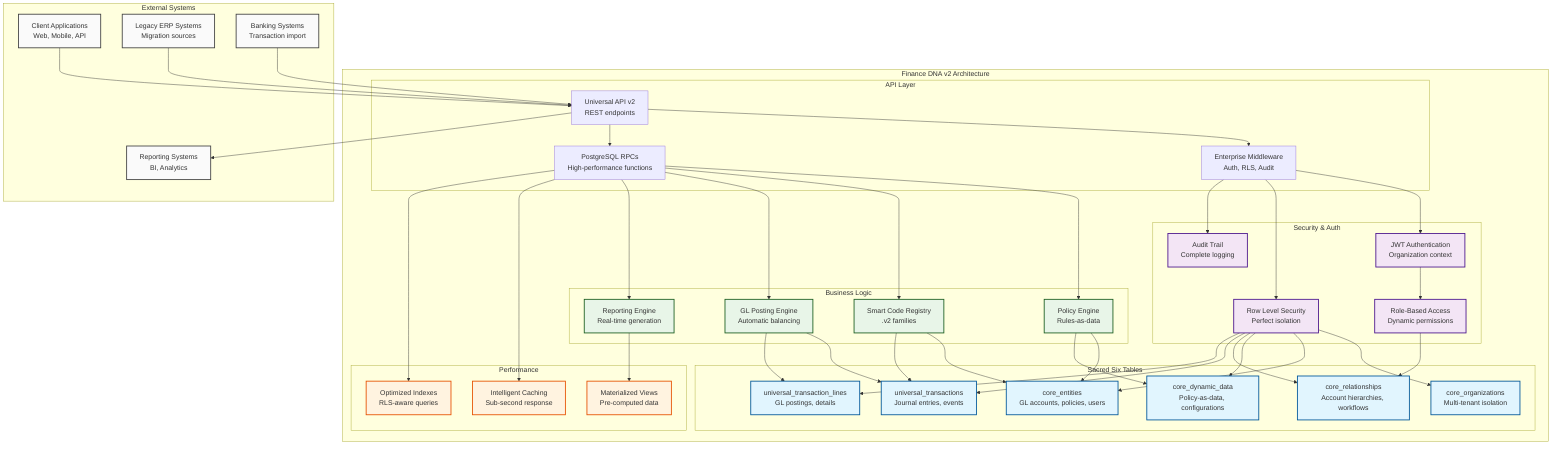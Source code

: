 graph TB
    subgraph "Finance DNA v2 Architecture"
        subgraph "Sacred Six Tables"
            CO[core_organizations<br/>Multi-tenant isolation]
            CE[core_entities<br/>GL accounts, policies, users]
            CD[core_dynamic_data<br/>Policy-as-data, configurations]
            CR[core_relationships<br/>Account hierarchies, workflows]
            UT[universal_transactions<br/>Journal entries, events]
            UTL[universal_transaction_lines<br/>GL postings, details]
        end
        
        subgraph "API Layer"
            API[Universal API v2<br/>REST endpoints]
            RPC[PostgreSQL RPCs<br/>High-performance functions]
            MW[Enterprise Middleware<br/>Auth, RLS, Audit]
        end
        
        subgraph "Security & Auth"
            JWT[JWT Authentication<br/>Organization context]
            RLS[Row Level Security<br/>Perfect isolation]
            RBAC[Role-Based Access<br/>Dynamic permissions]
            AUDIT[Audit Trail<br/>Complete logging]
        end
        
        subgraph "Business Logic"
            POLICY[Policy Engine<br/>Rules-as-data]
            SMART[Smart Code Registry<br/>.v2 families]
            GL[GL Posting Engine<br/>Automatic balancing]
            REPORT[Reporting Engine<br/>Real-time generation]
        end
        
        subgraph "Performance"
            CACHE[Intelligent Caching<br/>Sub-second response]
            MV[Materialized Views<br/>Pre-computed data]
            IDX[Optimized Indexes<br/>RLS-aware queries]
        end
    end
    
    subgraph "External Systems"
        CLIENT[Client Applications<br/>Web, Mobile, API]
        ERP[Legacy ERP Systems<br/>Migration sources]
        BANK[Banking Systems<br/>Transaction import]
        REPORT_SYS[Reporting Systems<br/>BI, Analytics]
    end
    
    %% Data Flow
    CLIENT --> API
    API --> MW
    MW --> JWT
    MW --> RLS
    MW --> AUDIT
    
    %% Business Logic Flow
    API --> RPC
    RPC --> POLICY
    RPC --> SMART
    RPC --> GL
    RPC --> REPORT
    
    %% Data Storage Flow
    POLICY --> CE
    POLICY --> CD
    GL --> UT
    GL --> UTL
    SMART --> CE
    SMART --> UT
    
    %% Performance Flow
    REPORT --> MV
    RPC --> CACHE
    RPC --> IDX
    
    %% Security Flow
    JWT --> RBAC
    RBAC --> CR
    RLS --> CO
    RLS --> CE
    RLS --> CD
    RLS --> CR
    RLS --> UT
    RLS --> UTL
    
    %% External Integration
    ERP --> API
    BANK --> API
    API --> REPORT_SYS
    
    %% Styling
    classDef sacredSix fill:#e1f5fe,stroke:#01579b,stroke-width:2px
    classDef security fill:#f3e5f5,stroke:#4a148c,stroke-width:2px
    classDef business fill:#e8f5e8,stroke:#1b5e20,stroke-width:2px
    classDef performance fill:#fff3e0,stroke:#e65100,stroke-width:2px
    classDef external fill:#fafafa,stroke:#424242,stroke-width:2px
    
    class CO,CE,CD,CR,UT,UTL sacredSix
    class JWT,RLS,RBAC,AUDIT security
    class POLICY,SMART,GL,REPORT business
    class CACHE,MV,IDX performance
    class CLIENT,ERP,BANK,REPORT_SYS external